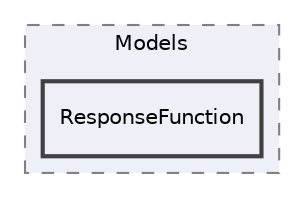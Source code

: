 digraph "Runtime/Models/ResponseFunction"
{
 // LATEX_PDF_SIZE
  edge [fontname="Helvetica",fontsize="10",labelfontname="Helvetica",labelfontsize="10"];
  node [fontname="Helvetica",fontsize="10",shape=record];
  compound=true
  subgraph clusterdir_179b4ec8be6e2ae53f59912751de0b6f {
    graph [ bgcolor="#edf0f7", pencolor="grey50", style="filled,dashed,", label="Models", fontname="Helvetica", fontsize="10", URL="dir_179b4ec8be6e2ae53f59912751de0b6f.html"]
  dir_b624bcbad9d8bc0dd49ff40e1423702d [shape=box, label="ResponseFunction", style="filled,bold,", fillcolor="#edf0f7", color="grey25", URL="dir_b624bcbad9d8bc0dd49ff40e1423702d.html"];
  }
}
